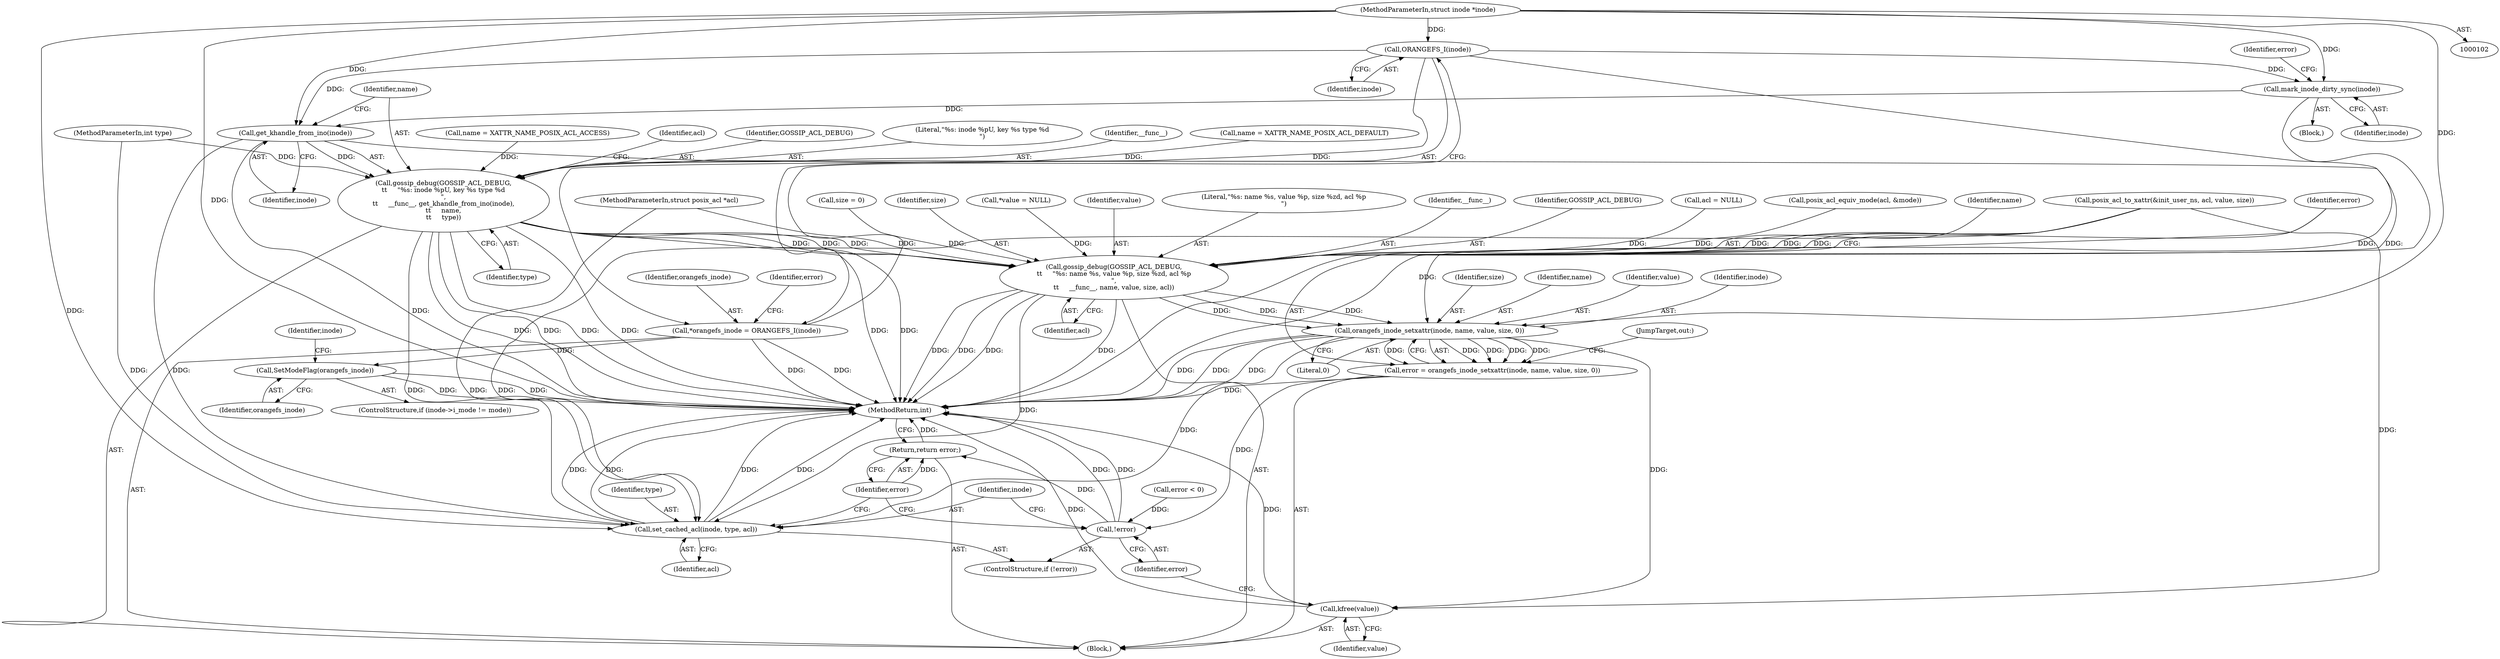 digraph "0_linux_073931017b49d9458aa351605b43a7e34598caef_10@pointer" {
"1000110" [label="(Call,ORANGEFS_I(inode))"];
"1000103" [label="(MethodParameterIn,struct inode *inode)"];
"1000108" [label="(Call,*orangefs_inode = ORANGEFS_I(inode))"];
"1000167" [label="(Call,SetModeFlag(orangefs_inode))"];
"1000174" [label="(Call,mark_inode_dirty_sync(inode))"];
"1000201" [label="(Call,get_khandle_from_ino(inode))"];
"1000197" [label="(Call,gossip_debug(GOSSIP_ACL_DEBUG,\n\t\t     \"%s: inode %pU, key %s type %d\n\",\n\t\t     __func__, get_khandle_from_ino(inode),\n\t\t     name,\n\t\t     type))"];
"1000238" [label="(Call,gossip_debug(GOSSIP_ACL_DEBUG,\n\t\t     \"%s: name %s, value %p, size %zd, acl %p\n\",\n\t\t     __func__, name, value, size, acl))"];
"1000248" [label="(Call,orangefs_inode_setxattr(inode, name, value, size, 0))"];
"1000246" [label="(Call,error = orangefs_inode_setxattr(inode, name, value, size, 0))"];
"1000258" [label="(Call,!error)"];
"1000264" [label="(Return,return error;)"];
"1000255" [label="(Call,kfree(value))"];
"1000260" [label="(Call,set_cached_acl(inode, type, acl))"];
"1000121" [label="(Call,size = 0)"];
"1000241" [label="(Identifier,__func__)"];
"1000206" [label="(Identifier,acl)"];
"1000204" [label="(Identifier,type)"];
"1000104" [label="(MethodParameterIn,struct posix_acl *acl)"];
"1000110" [label="(Call,ORANGEFS_I(inode))"];
"1000185" [label="(Call,name = XATTR_NAME_POSIX_ACL_DEFAULT)"];
"1000114" [label="(Identifier,error)"];
"1000239" [label="(Identifier,GOSSIP_ACL_DEBUG)"];
"1000255" [label="(Call,kfree(value))"];
"1000178" [label="(Identifier,error)"];
"1000201" [label="(Call,get_khandle_from_ino(inode))"];
"1000106" [label="(Block,)"];
"1000132" [label="(Call,name = XATTR_NAME_POSIX_ACL_ACCESS)"];
"1000103" [label="(MethodParameterIn,struct inode *inode)"];
"1000105" [label="(MethodParameterIn,int type)"];
"1000168" [label="(Identifier,orangefs_inode)"];
"1000180" [label="(Call,acl = NULL)"];
"1000245" [label="(Identifier,acl)"];
"1000146" [label="(Call,posix_acl_equiv_mode(acl, &mode))"];
"1000251" [label="(Identifier,value)"];
"1000248" [label="(Call,orangefs_inode_setxattr(inode, name, value, size, 0))"];
"1000266" [label="(MethodReturn,int)"];
"1000171" [label="(Identifier,inode)"];
"1000202" [label="(Identifier,inode)"];
"1000242" [label="(Identifier,name)"];
"1000175" [label="(Identifier,inode)"];
"1000265" [label="(Identifier,error)"];
"1000198" [label="(Identifier,GOSSIP_ACL_DEBUG)"];
"1000238" [label="(Call,gossip_debug(GOSSIP_ACL_DEBUG,\n\t\t     \"%s: name %s, value %p, size %zd, acl %p\n\",\n\t\t     __func__, name, value, size, acl))"];
"1000259" [label="(Identifier,error)"];
"1000137" [label="(Block,)"];
"1000161" [label="(ControlStructure,if (inode->i_mode != mode))"];
"1000263" [label="(Identifier,acl)"];
"1000260" [label="(Call,set_cached_acl(inode, type, acl))"];
"1000199" [label="(Literal,\"%s: inode %pU, key %s type %d\n\")"];
"1000111" [label="(Identifier,inode)"];
"1000200" [label="(Identifier,__func__)"];
"1000261" [label="(Identifier,inode)"];
"1000174" [label="(Call,mark_inode_dirty_sync(inode))"];
"1000253" [label="(Literal,0)"];
"1000227" [label="(Call,posix_acl_to_xattr(&init_user_ns, acl, value, size))"];
"1000197" [label="(Call,gossip_debug(GOSSIP_ACL_DEBUG,\n\t\t     \"%s: inode %pU, key %s type %d\n\",\n\t\t     __func__, get_khandle_from_ino(inode),\n\t\t     name,\n\t\t     type))"];
"1000249" [label="(Identifier,inode)"];
"1000234" [label="(Call,error < 0)"];
"1000264" [label="(Return,return error;)"];
"1000244" [label="(Identifier,size)"];
"1000117" [label="(Call,*value = NULL)"];
"1000256" [label="(Identifier,value)"];
"1000262" [label="(Identifier,type)"];
"1000109" [label="(Identifier,orangefs_inode)"];
"1000252" [label="(Identifier,size)"];
"1000108" [label="(Call,*orangefs_inode = ORANGEFS_I(inode))"];
"1000203" [label="(Identifier,name)"];
"1000250" [label="(Identifier,name)"];
"1000246" [label="(Call,error = orangefs_inode_setxattr(inode, name, value, size, 0))"];
"1000243" [label="(Identifier,value)"];
"1000254" [label="(JumpTarget,out:)"];
"1000257" [label="(ControlStructure,if (!error))"];
"1000240" [label="(Literal,\"%s: name %s, value %p, size %zd, acl %p\n\")"];
"1000167" [label="(Call,SetModeFlag(orangefs_inode))"];
"1000247" [label="(Identifier,error)"];
"1000258" [label="(Call,!error)"];
"1000110" -> "1000108"  [label="AST: "];
"1000110" -> "1000111"  [label="CFG: "];
"1000111" -> "1000110"  [label="AST: "];
"1000108" -> "1000110"  [label="CFG: "];
"1000110" -> "1000266"  [label="DDG: "];
"1000110" -> "1000108"  [label="DDG: "];
"1000103" -> "1000110"  [label="DDG: "];
"1000110" -> "1000174"  [label="DDG: "];
"1000110" -> "1000201"  [label="DDG: "];
"1000103" -> "1000102"  [label="AST: "];
"1000103" -> "1000266"  [label="DDG: "];
"1000103" -> "1000174"  [label="DDG: "];
"1000103" -> "1000201"  [label="DDG: "];
"1000103" -> "1000248"  [label="DDG: "];
"1000103" -> "1000260"  [label="DDG: "];
"1000108" -> "1000106"  [label="AST: "];
"1000109" -> "1000108"  [label="AST: "];
"1000114" -> "1000108"  [label="CFG: "];
"1000108" -> "1000266"  [label="DDG: "];
"1000108" -> "1000266"  [label="DDG: "];
"1000108" -> "1000167"  [label="DDG: "];
"1000167" -> "1000161"  [label="AST: "];
"1000167" -> "1000168"  [label="CFG: "];
"1000168" -> "1000167"  [label="AST: "];
"1000171" -> "1000167"  [label="CFG: "];
"1000167" -> "1000266"  [label="DDG: "];
"1000167" -> "1000266"  [label="DDG: "];
"1000174" -> "1000137"  [label="AST: "];
"1000174" -> "1000175"  [label="CFG: "];
"1000175" -> "1000174"  [label="AST: "];
"1000178" -> "1000174"  [label="CFG: "];
"1000174" -> "1000266"  [label="DDG: "];
"1000174" -> "1000201"  [label="DDG: "];
"1000201" -> "1000197"  [label="AST: "];
"1000201" -> "1000202"  [label="CFG: "];
"1000202" -> "1000201"  [label="AST: "];
"1000203" -> "1000201"  [label="CFG: "];
"1000201" -> "1000266"  [label="DDG: "];
"1000201" -> "1000197"  [label="DDG: "];
"1000201" -> "1000248"  [label="DDG: "];
"1000201" -> "1000260"  [label="DDG: "];
"1000197" -> "1000106"  [label="AST: "];
"1000197" -> "1000204"  [label="CFG: "];
"1000198" -> "1000197"  [label="AST: "];
"1000199" -> "1000197"  [label="AST: "];
"1000200" -> "1000197"  [label="AST: "];
"1000203" -> "1000197"  [label="AST: "];
"1000204" -> "1000197"  [label="AST: "];
"1000206" -> "1000197"  [label="CFG: "];
"1000197" -> "1000266"  [label="DDG: "];
"1000197" -> "1000266"  [label="DDG: "];
"1000197" -> "1000266"  [label="DDG: "];
"1000197" -> "1000266"  [label="DDG: "];
"1000197" -> "1000266"  [label="DDG: "];
"1000197" -> "1000266"  [label="DDG: "];
"1000185" -> "1000197"  [label="DDG: "];
"1000132" -> "1000197"  [label="DDG: "];
"1000105" -> "1000197"  [label="DDG: "];
"1000197" -> "1000238"  [label="DDG: "];
"1000197" -> "1000238"  [label="DDG: "];
"1000197" -> "1000238"  [label="DDG: "];
"1000197" -> "1000260"  [label="DDG: "];
"1000238" -> "1000106"  [label="AST: "];
"1000238" -> "1000245"  [label="CFG: "];
"1000239" -> "1000238"  [label="AST: "];
"1000240" -> "1000238"  [label="AST: "];
"1000241" -> "1000238"  [label="AST: "];
"1000242" -> "1000238"  [label="AST: "];
"1000243" -> "1000238"  [label="AST: "];
"1000244" -> "1000238"  [label="AST: "];
"1000245" -> "1000238"  [label="AST: "];
"1000247" -> "1000238"  [label="CFG: "];
"1000238" -> "1000266"  [label="DDG: "];
"1000238" -> "1000266"  [label="DDG: "];
"1000238" -> "1000266"  [label="DDG: "];
"1000238" -> "1000266"  [label="DDG: "];
"1000117" -> "1000238"  [label="DDG: "];
"1000227" -> "1000238"  [label="DDG: "];
"1000227" -> "1000238"  [label="DDG: "];
"1000227" -> "1000238"  [label="DDG: "];
"1000121" -> "1000238"  [label="DDG: "];
"1000180" -> "1000238"  [label="DDG: "];
"1000146" -> "1000238"  [label="DDG: "];
"1000104" -> "1000238"  [label="DDG: "];
"1000238" -> "1000248"  [label="DDG: "];
"1000238" -> "1000248"  [label="DDG: "];
"1000238" -> "1000248"  [label="DDG: "];
"1000238" -> "1000260"  [label="DDG: "];
"1000248" -> "1000246"  [label="AST: "];
"1000248" -> "1000253"  [label="CFG: "];
"1000249" -> "1000248"  [label="AST: "];
"1000250" -> "1000248"  [label="AST: "];
"1000251" -> "1000248"  [label="AST: "];
"1000252" -> "1000248"  [label="AST: "];
"1000253" -> "1000248"  [label="AST: "];
"1000246" -> "1000248"  [label="CFG: "];
"1000248" -> "1000266"  [label="DDG: "];
"1000248" -> "1000266"  [label="DDG: "];
"1000248" -> "1000266"  [label="DDG: "];
"1000248" -> "1000246"  [label="DDG: "];
"1000248" -> "1000246"  [label="DDG: "];
"1000248" -> "1000246"  [label="DDG: "];
"1000248" -> "1000246"  [label="DDG: "];
"1000248" -> "1000246"  [label="DDG: "];
"1000248" -> "1000255"  [label="DDG: "];
"1000248" -> "1000260"  [label="DDG: "];
"1000246" -> "1000106"  [label="AST: "];
"1000247" -> "1000246"  [label="AST: "];
"1000254" -> "1000246"  [label="CFG: "];
"1000246" -> "1000266"  [label="DDG: "];
"1000246" -> "1000258"  [label="DDG: "];
"1000258" -> "1000257"  [label="AST: "];
"1000258" -> "1000259"  [label="CFG: "];
"1000259" -> "1000258"  [label="AST: "];
"1000261" -> "1000258"  [label="CFG: "];
"1000265" -> "1000258"  [label="CFG: "];
"1000258" -> "1000266"  [label="DDG: "];
"1000258" -> "1000266"  [label="DDG: "];
"1000234" -> "1000258"  [label="DDG: "];
"1000258" -> "1000264"  [label="DDG: "];
"1000264" -> "1000106"  [label="AST: "];
"1000264" -> "1000265"  [label="CFG: "];
"1000265" -> "1000264"  [label="AST: "];
"1000266" -> "1000264"  [label="CFG: "];
"1000264" -> "1000266"  [label="DDG: "];
"1000265" -> "1000264"  [label="DDG: "];
"1000255" -> "1000106"  [label="AST: "];
"1000255" -> "1000256"  [label="CFG: "];
"1000256" -> "1000255"  [label="AST: "];
"1000259" -> "1000255"  [label="CFG: "];
"1000255" -> "1000266"  [label="DDG: "];
"1000255" -> "1000266"  [label="DDG: "];
"1000227" -> "1000255"  [label="DDG: "];
"1000260" -> "1000257"  [label="AST: "];
"1000260" -> "1000263"  [label="CFG: "];
"1000261" -> "1000260"  [label="AST: "];
"1000262" -> "1000260"  [label="AST: "];
"1000263" -> "1000260"  [label="AST: "];
"1000265" -> "1000260"  [label="CFG: "];
"1000260" -> "1000266"  [label="DDG: "];
"1000260" -> "1000266"  [label="DDG: "];
"1000260" -> "1000266"  [label="DDG: "];
"1000260" -> "1000266"  [label="DDG: "];
"1000105" -> "1000260"  [label="DDG: "];
"1000227" -> "1000260"  [label="DDG: "];
"1000104" -> "1000260"  [label="DDG: "];
}
